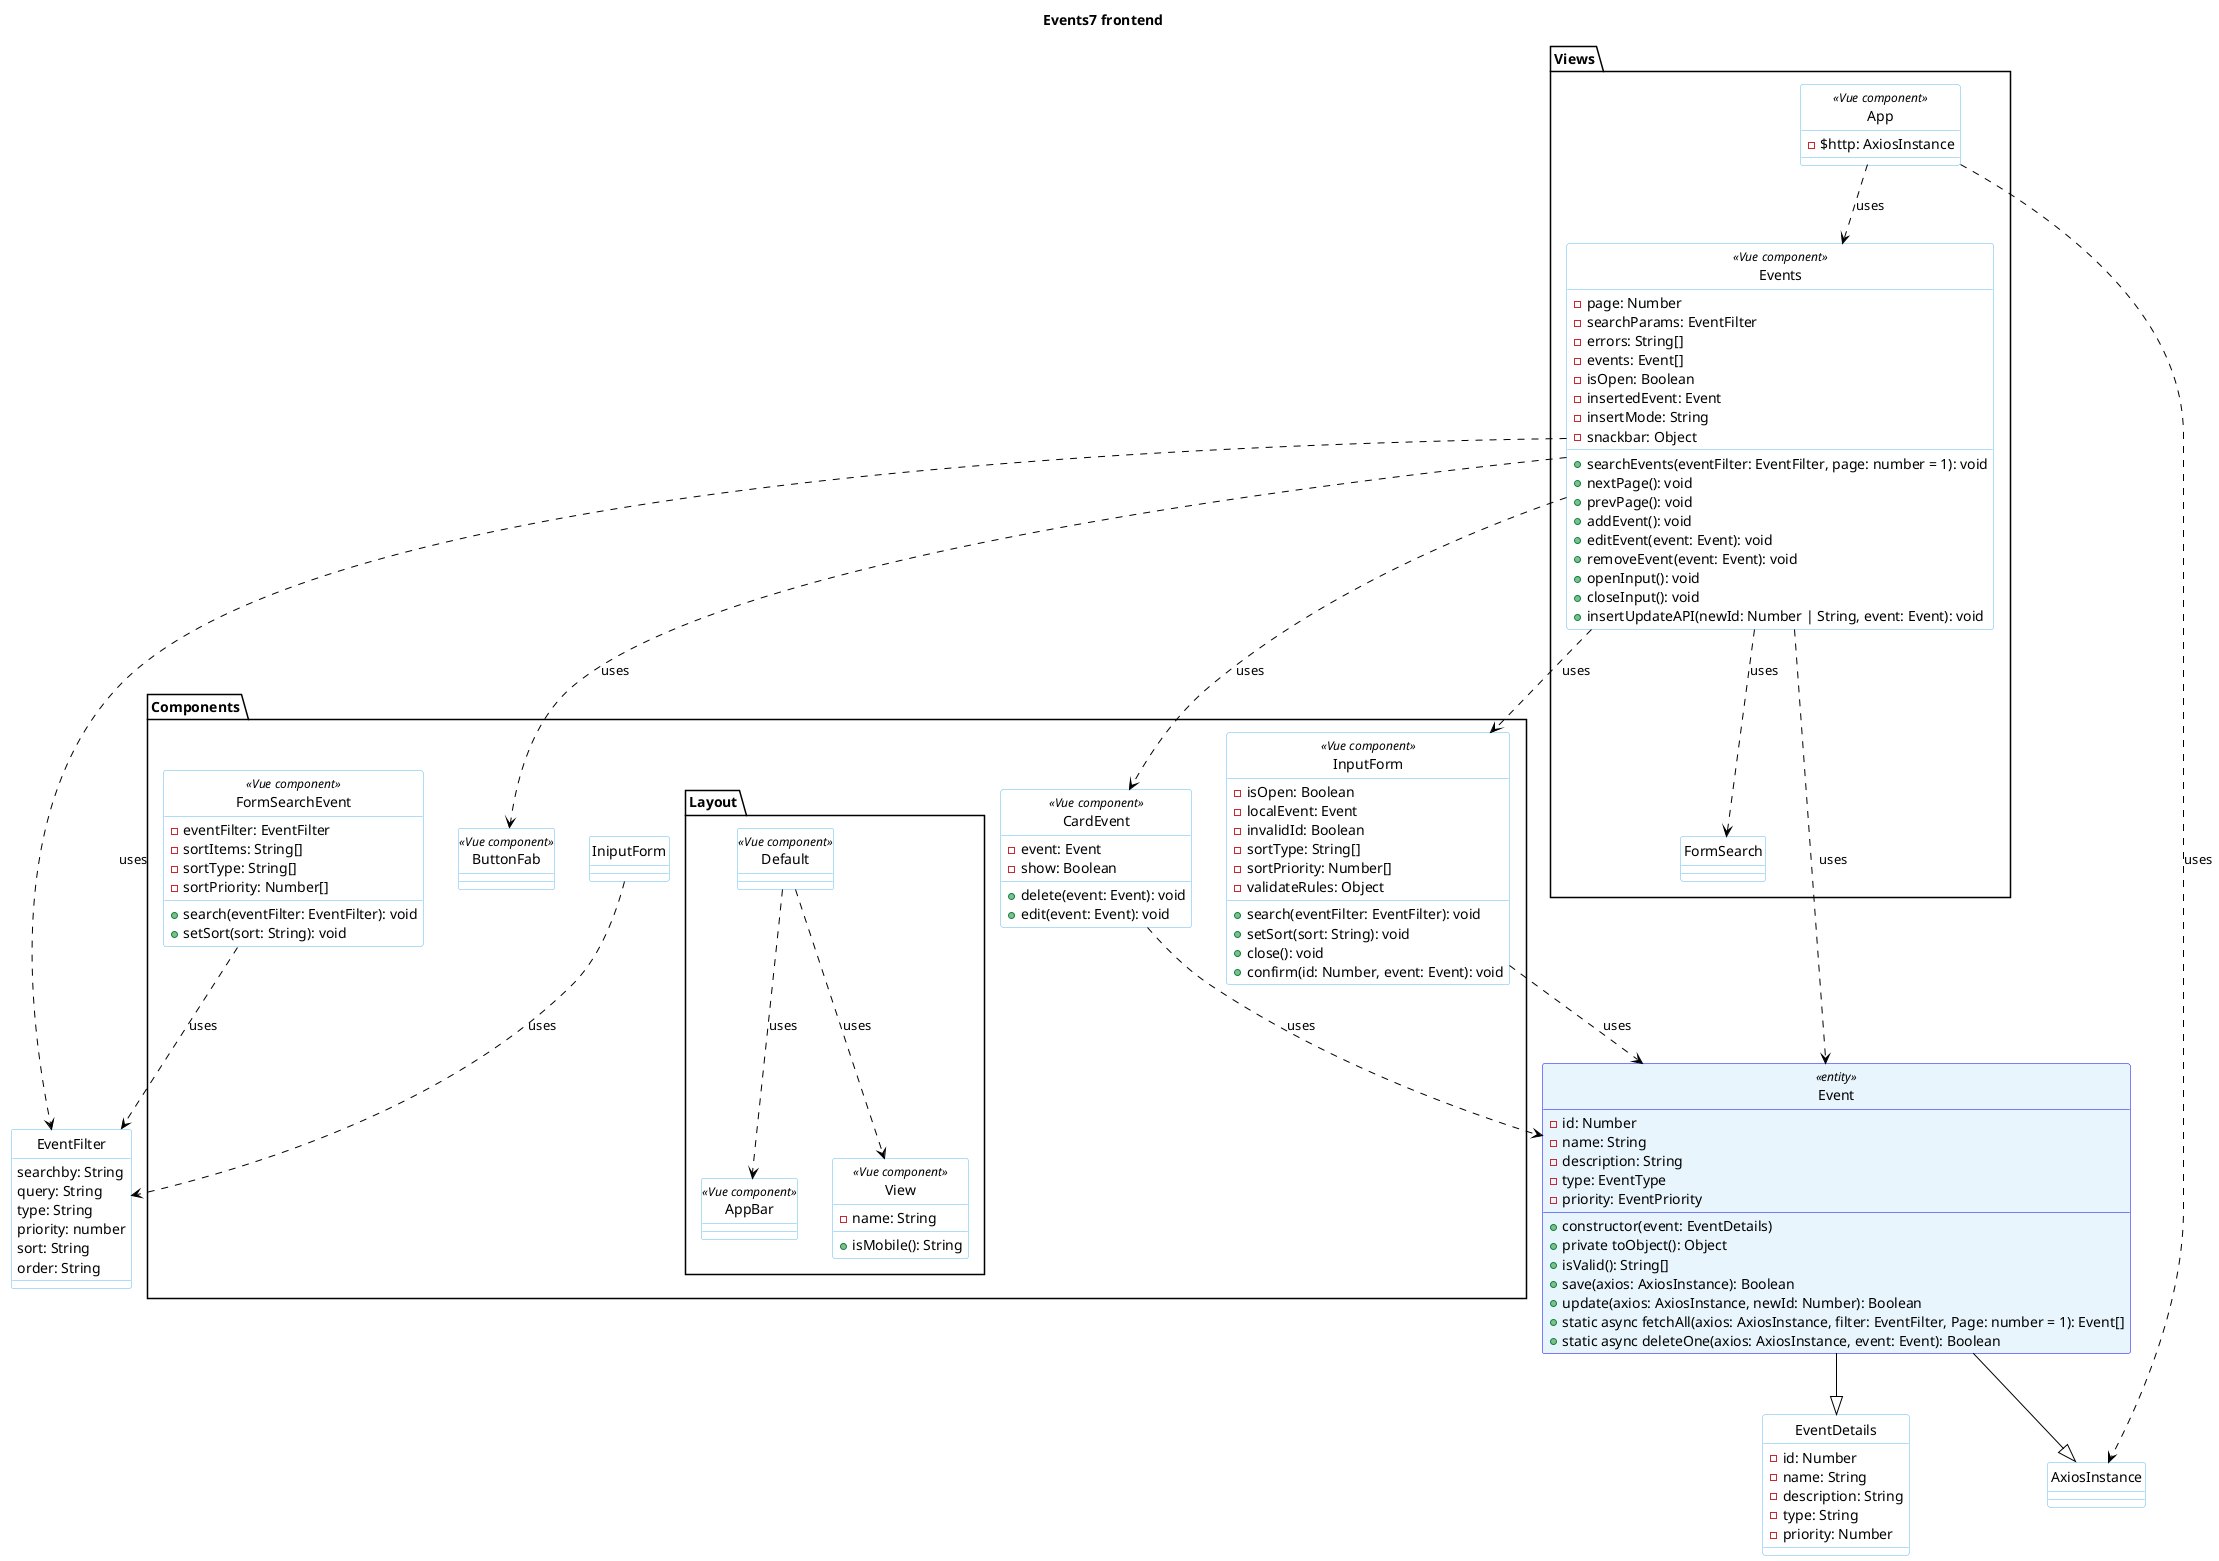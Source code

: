 @startuml Events7

title Events7 frontend

skinparam class {
  backgroundColor white
  borderColor #5FB8EC
  arrowColor black
}
skinparam class<<entity>> {
  backgroundColor #e8f5fc
  borderColor Blue
}
skinparam class<<control>> {
  backgroundColor #fce8e8
  borderColor Red
}
skinparam class<<boundary>> {
  backgroundColor #f2fce8
  borderColor Green
}
skinparam class<<External API>>{
  backgroundColor #f8f0d4
  borderColor Orange
}
skinparam class<<Vue view>>{
  backgroundColor #f8f0d4
  borderColor Orange
}

' skinparam shadowing false
skinparam style strictuml
skinparam defaultTextAlignment center
' skinparam packageStyle rectangle
skinparam groupInheritance 5
hide circle
' hide members


'---------Razredi---------------------------
class EventFilter {
    searchby: String
    query: String
    type: String
    priority: number
    sort: String
    order: String
}

class EventDetails {
  - id: Number
  - name: String
  - description: String
  - type: String
  - priority: Number
}

class Event <<entity>> {
  - id: Number
  - name: String
  - description: String
  - type: EventType
  - priority: EventPriority
  + constructor(event: EventDetails)
  + private toObject(): Object
  + isValid(): String[]
  + save(axios: AxiosInstance): Boolean
  + update(axios: AxiosInstance, newId: Number): Boolean
  + static async fetchAll(axios: AxiosInstance, filter: EventFilter, Page: number = 1): Event[]
  + static async deleteOne(axios: AxiosInstance, event: Event): Boolean
}

Event --|> EventDetails
Event --|> AxiosInstance

'---------Components---------------------------
package Components {
  class ButtonFab <<Vue component>> {
  }

  class CardEvent <<Vue component>>{
    - event: Event
    - show: Boolean
    + delete(event: Event): void
    + edit(event: Event): void
  }

  class FormSearchEvent <<Vue component>>{
    - eventFilter: EventFilter
    - sortItems: String[]
    - sortType: String[]
    - sortPriority: Number[]
    + search(eventFilter: EventFilter): void
    + setSort(sort: String): void
  }

  class InputForm <<Vue component>>{
    - isOpen: Boolean
    - localEvent: Event
    - invalidId: Boolean
    - sortType: String[]
    - sortPriority: Number[]
    - validateRules: Object
    + search(eventFilter: EventFilter): void
    + setSort(sort: String): void
    + close(): void
    + confirm(id: Number, event: Event): void
  }

  CardEvent ..> Event : uses

  FormSearchEvent ..> EventFilter : uses

  InputForm ..> Event : uses
  IniputForm ..> EventFilter : uses

  '---------Layouts---------------------------
  package Layout {
    class AppBar <<Vue component>>{

    }

    class Default <<Vue component>>{

    }

    Default ..> AppBar : uses
    Default ..> View : uses

    class View <<Vue component>>{
      - name: String
      + isMobile(): String
    }
  }
}


'---------Views---------------------------
package Views {
  class Events <<Vue component>> {
    - page: Number
    - searchParams: EventFilter
    - errors: String[]
    - events: Event[]
    - isOpen: Boolean
    - insertedEvent: Event
    - insertMode: String
    - snackbar: Object
    + searchEvents(eventFilter: EventFilter, page: number = 1): void
    + nextPage(): void
    + prevPage(): void
    + addEvent(): void
    + editEvent(event: Event): void
    + removeEvent(event: Event): void
    + openInput(): void
    + closeInput(): void
    + insertUpdateAPI(newId: Number | String, event: Event): void
  }

  Events ..> Event : uses
  Events ..> EventFilter : uses

  Events ..> CardEvent : uses
  Events ..> FormSearch : uses
  Events ..> InputForm : uses
  Events ..> ButtonFab : uses


  class App <<Vue component>> {
    - $http: AxiosInstance
  }

  App ..> Events : uses
  App ..> AxiosInstance : uses
}

'---------Povezave---------------------------

@enduml